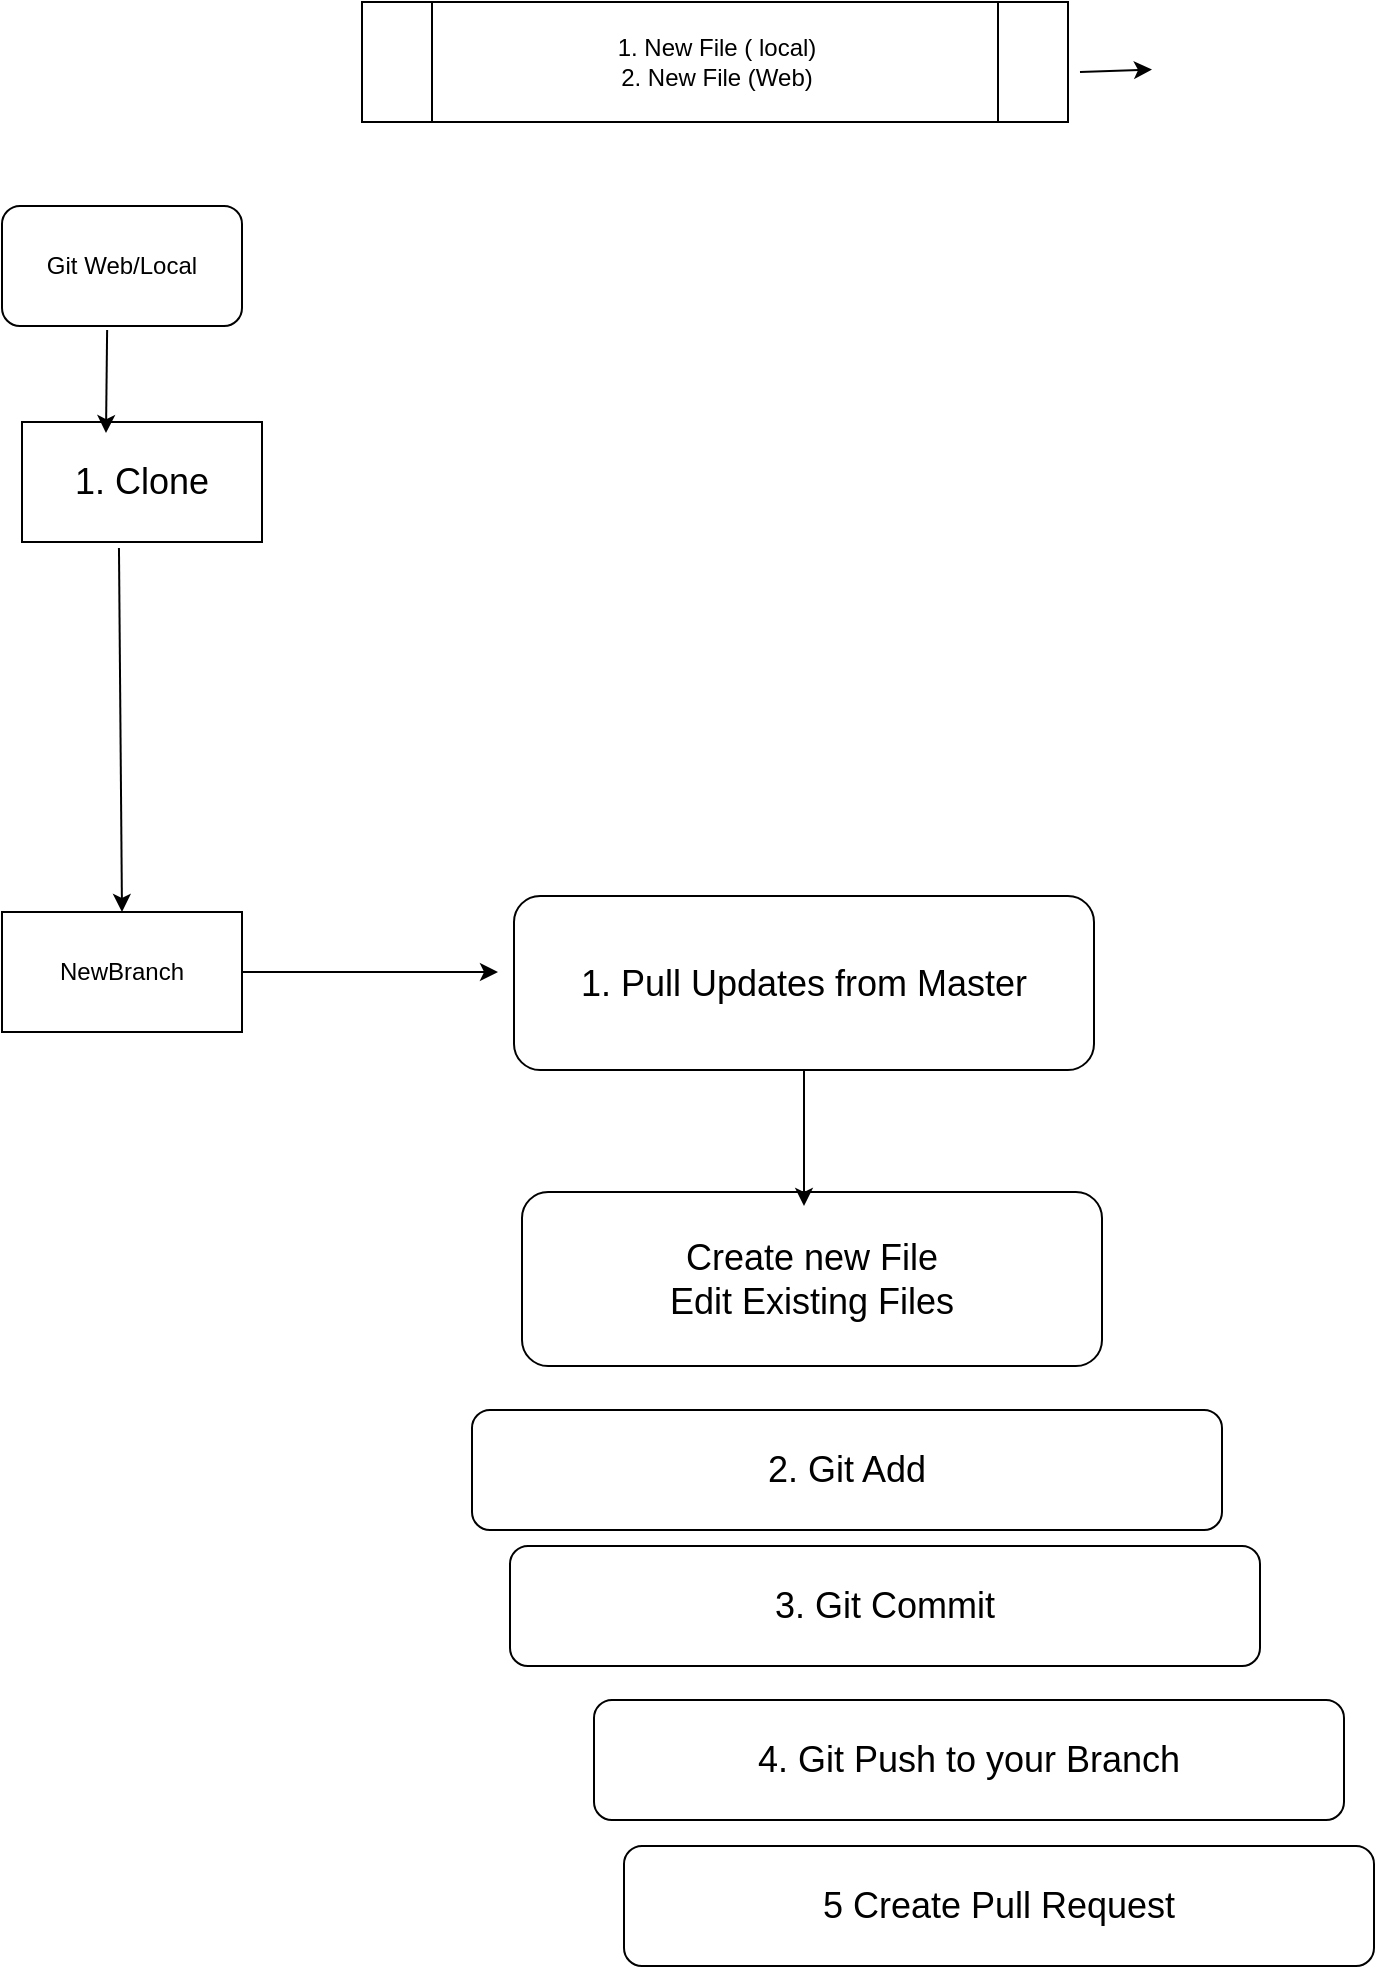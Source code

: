 <mxfile version="15.6.8" type="device"><diagram id="y2o6KVUNzns22yIwZEN0" name="Page-1"><mxGraphModel dx="1019" dy="802" grid="0" gridSize="10" guides="1" tooltips="1" connect="1" arrows="1" fold="1" page="1" pageScale="1" pageWidth="850" pageHeight="1100" math="0" shadow="0"><root><mxCell id="0"/><mxCell id="1" parent="0"/><mxCell id="i_qD8VQRwJ64B6gcALrZ-1" value="NewBranch" style="rounded=0;whiteSpace=wrap;html=1;" vertex="1" parent="1"><mxGeometry x="42" y="493" width="120" height="60" as="geometry"/></mxCell><mxCell id="i_qD8VQRwJ64B6gcALrZ-2" value="Git Web/Local" style="rounded=1;whiteSpace=wrap;html=1;" vertex="1" parent="1"><mxGeometry x="42" y="140" width="120" height="60" as="geometry"/></mxCell><mxCell id="i_qD8VQRwJ64B6gcALrZ-3" value="1. New File ( local)&lt;br&gt;2. New File (Web)" style="shape=process;whiteSpace=wrap;html=1;backgroundOutline=1;" vertex="1" parent="1"><mxGeometry x="222" y="38" width="353" height="60" as="geometry"/></mxCell><mxCell id="i_qD8VQRwJ64B6gcALrZ-5" value="" style="endArrow=classic;html=1;rounded=0;fontSize=18;entryX=0;entryY=0.25;entryDx=0;entryDy=0;" edge="1" parent="1"><mxGeometry width="50" height="50" relative="1" as="geometry"><mxPoint x="581" y="73" as="sourcePoint"/><mxPoint x="617" y="71.75" as="targetPoint"/></mxGeometry></mxCell><mxCell id="i_qD8VQRwJ64B6gcALrZ-6" value="" style="endArrow=classic;html=1;rounded=0;fontSize=18;exitX=1;exitY=0.5;exitDx=0;exitDy=0;" edge="1" parent="1" source="i_qD8VQRwJ64B6gcALrZ-1"><mxGeometry width="50" height="50" relative="1" as="geometry"><mxPoint x="374" y="467" as="sourcePoint"/><mxPoint x="290" y="523" as="targetPoint"/></mxGeometry></mxCell><mxCell id="i_qD8VQRwJ64B6gcALrZ-7" value="1. Pull Updates from Master" style="rounded=1;whiteSpace=wrap;html=1;fontSize=18;" vertex="1" parent="1"><mxGeometry x="298" y="485" width="290" height="87" as="geometry"/></mxCell><mxCell id="i_qD8VQRwJ64B6gcALrZ-8" value="Create new File&lt;br&gt;Edit Existing Files" style="rounded=1;whiteSpace=wrap;html=1;fontSize=18;" vertex="1" parent="1"><mxGeometry x="302" y="633" width="290" height="87" as="geometry"/></mxCell><mxCell id="i_qD8VQRwJ64B6gcALrZ-9" value="1. Clone" style="rounded=0;whiteSpace=wrap;html=1;fontSize=18;" vertex="1" parent="1"><mxGeometry x="52" y="248" width="120" height="60" as="geometry"/></mxCell><mxCell id="i_qD8VQRwJ64B6gcALrZ-10" value="" style="endArrow=classic;html=1;rounded=0;fontSize=18;exitX=0.404;exitY=1.05;exitDx=0;exitDy=0;exitPerimeter=0;entryX=0.5;entryY=0;entryDx=0;entryDy=0;" edge="1" parent="1" source="i_qD8VQRwJ64B6gcALrZ-9" target="i_qD8VQRwJ64B6gcALrZ-1"><mxGeometry width="50" height="50" relative="1" as="geometry"><mxPoint x="399" y="439" as="sourcePoint"/><mxPoint x="329" y="289" as="targetPoint"/></mxGeometry></mxCell><mxCell id="i_qD8VQRwJ64B6gcALrZ-11" value="" style="endArrow=classic;html=1;rounded=0;fontSize=18;exitX=0.438;exitY=1.033;exitDx=0;exitDy=0;exitPerimeter=0;entryX=0.35;entryY=0.092;entryDx=0;entryDy=0;entryPerimeter=0;" edge="1" parent="1" source="i_qD8VQRwJ64B6gcALrZ-2" target="i_qD8VQRwJ64B6gcALrZ-9"><mxGeometry width="50" height="50" relative="1" as="geometry"><mxPoint x="110.48" y="321" as="sourcePoint"/><mxPoint x="112" y="503" as="targetPoint"/></mxGeometry></mxCell><mxCell id="i_qD8VQRwJ64B6gcALrZ-12" value="" style="endArrow=classic;html=1;rounded=0;fontSize=18;exitX=0.5;exitY=1;exitDx=0;exitDy=0;" edge="1" parent="1" source="i_qD8VQRwJ64B6gcALrZ-7"><mxGeometry width="50" height="50" relative="1" as="geometry"><mxPoint x="110.48" y="321" as="sourcePoint"/><mxPoint x="443" y="640" as="targetPoint"/></mxGeometry></mxCell><mxCell id="i_qD8VQRwJ64B6gcALrZ-13" value="3. Git Commit" style="rounded=1;whiteSpace=wrap;html=1;fontSize=18;" vertex="1" parent="1"><mxGeometry x="296" y="810" width="375" height="60" as="geometry"/></mxCell><mxCell id="i_qD8VQRwJ64B6gcALrZ-14" value="2. Git Add" style="rounded=1;whiteSpace=wrap;html=1;fontSize=18;" vertex="1" parent="1"><mxGeometry x="277" y="742" width="375" height="60" as="geometry"/></mxCell><mxCell id="i_qD8VQRwJ64B6gcALrZ-15" value="4. Git Push to your Branch" style="rounded=1;whiteSpace=wrap;html=1;fontSize=18;" vertex="1" parent="1"><mxGeometry x="338" y="887" width="375" height="60" as="geometry"/></mxCell><mxCell id="i_qD8VQRwJ64B6gcALrZ-16" value="5 Create Pull Request" style="rounded=1;whiteSpace=wrap;html=1;fontSize=18;" vertex="1" parent="1"><mxGeometry x="353" y="960" width="375" height="60" as="geometry"/></mxCell></root></mxGraphModel></diagram></mxfile>